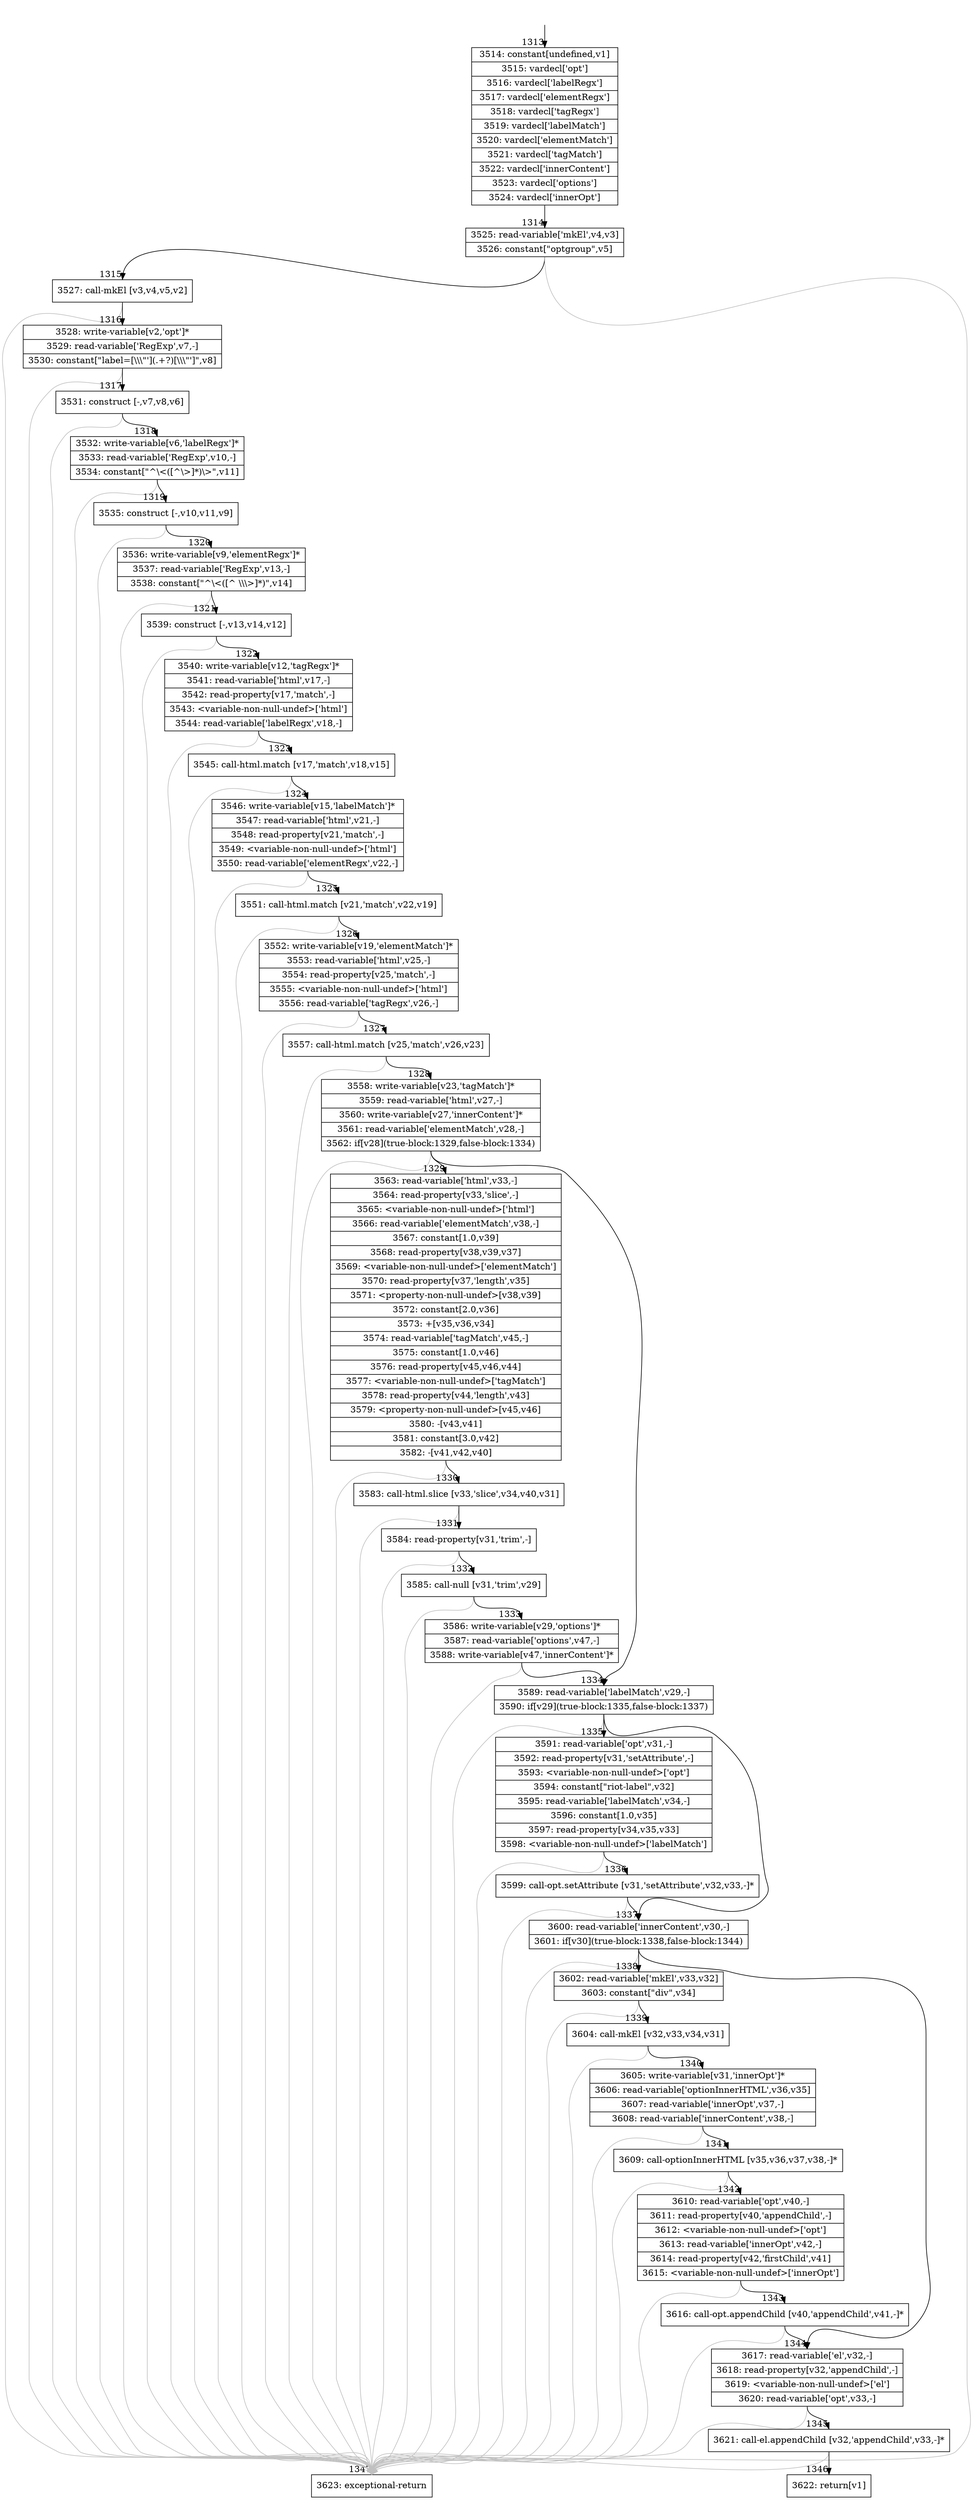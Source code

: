 digraph {
rankdir="TD"
BB_entry98[shape=none,label=""];
BB_entry98 -> BB1313 [tailport=s, headport=n, headlabel="    1313"]
BB1313 [shape=record label="{3514: constant[undefined,v1]|3515: vardecl['opt']|3516: vardecl['labelRegx']|3517: vardecl['elementRegx']|3518: vardecl['tagRegx']|3519: vardecl['labelMatch']|3520: vardecl['elementMatch']|3521: vardecl['tagMatch']|3522: vardecl['innerContent']|3523: vardecl['options']|3524: vardecl['innerOpt']}" ] 
BB1313 -> BB1314 [tailport=s, headport=n, headlabel="      1314"]
BB1314 [shape=record label="{3525: read-variable['mkEl',v4,v3]|3526: constant[\"optgroup\",v5]}" ] 
BB1314 -> BB1315 [tailport=s, headport=n, headlabel="      1315"]
BB1314 -> BB1347 [tailport=s, headport=n, color=gray, headlabel="      1347"]
BB1315 [shape=record label="{3527: call-mkEl [v3,v4,v5,v2]}" ] 
BB1315 -> BB1316 [tailport=s, headport=n, headlabel="      1316"]
BB1315 -> BB1347 [tailport=s, headport=n, color=gray]
BB1316 [shape=record label="{3528: write-variable[v2,'opt']*|3529: read-variable['RegExp',v7,-]|3530: constant[\"label=[\\\\\\\"'](.+?)[\\\\\\\"']\",v8]}" ] 
BB1316 -> BB1317 [tailport=s, headport=n, headlabel="      1317"]
BB1316 -> BB1347 [tailport=s, headport=n, color=gray]
BB1317 [shape=record label="{3531: construct [-,v7,v8,v6]}" ] 
BB1317 -> BB1318 [tailport=s, headport=n, headlabel="      1318"]
BB1317 -> BB1347 [tailport=s, headport=n, color=gray]
BB1318 [shape=record label="{3532: write-variable[v6,'labelRegx']*|3533: read-variable['RegExp',v10,-]|3534: constant[\"^\\\<([^\\\>]*)\\\>\",v11]}" ] 
BB1318 -> BB1319 [tailport=s, headport=n, headlabel="      1319"]
BB1318 -> BB1347 [tailport=s, headport=n, color=gray]
BB1319 [shape=record label="{3535: construct [-,v10,v11,v9]}" ] 
BB1319 -> BB1320 [tailport=s, headport=n, headlabel="      1320"]
BB1319 -> BB1347 [tailport=s, headport=n, color=gray]
BB1320 [shape=record label="{3536: write-variable[v9,'elementRegx']*|3537: read-variable['RegExp',v13,-]|3538: constant[\"^\\\<([^ \\\\\\\>]*)\",v14]}" ] 
BB1320 -> BB1321 [tailport=s, headport=n, headlabel="      1321"]
BB1320 -> BB1347 [tailport=s, headport=n, color=gray]
BB1321 [shape=record label="{3539: construct [-,v13,v14,v12]}" ] 
BB1321 -> BB1322 [tailport=s, headport=n, headlabel="      1322"]
BB1321 -> BB1347 [tailport=s, headport=n, color=gray]
BB1322 [shape=record label="{3540: write-variable[v12,'tagRegx']*|3541: read-variable['html',v17,-]|3542: read-property[v17,'match',-]|3543: \<variable-non-null-undef\>['html']|3544: read-variable['labelRegx',v18,-]}" ] 
BB1322 -> BB1323 [tailport=s, headport=n, headlabel="      1323"]
BB1322 -> BB1347 [tailport=s, headport=n, color=gray]
BB1323 [shape=record label="{3545: call-html.match [v17,'match',v18,v15]}" ] 
BB1323 -> BB1324 [tailport=s, headport=n, headlabel="      1324"]
BB1323 -> BB1347 [tailport=s, headport=n, color=gray]
BB1324 [shape=record label="{3546: write-variable[v15,'labelMatch']*|3547: read-variable['html',v21,-]|3548: read-property[v21,'match',-]|3549: \<variable-non-null-undef\>['html']|3550: read-variable['elementRegx',v22,-]}" ] 
BB1324 -> BB1325 [tailport=s, headport=n, headlabel="      1325"]
BB1324 -> BB1347 [tailport=s, headport=n, color=gray]
BB1325 [shape=record label="{3551: call-html.match [v21,'match',v22,v19]}" ] 
BB1325 -> BB1326 [tailport=s, headport=n, headlabel="      1326"]
BB1325 -> BB1347 [tailport=s, headport=n, color=gray]
BB1326 [shape=record label="{3552: write-variable[v19,'elementMatch']*|3553: read-variable['html',v25,-]|3554: read-property[v25,'match',-]|3555: \<variable-non-null-undef\>['html']|3556: read-variable['tagRegx',v26,-]}" ] 
BB1326 -> BB1327 [tailport=s, headport=n, headlabel="      1327"]
BB1326 -> BB1347 [tailport=s, headport=n, color=gray]
BB1327 [shape=record label="{3557: call-html.match [v25,'match',v26,v23]}" ] 
BB1327 -> BB1328 [tailport=s, headport=n, headlabel="      1328"]
BB1327 -> BB1347 [tailport=s, headport=n, color=gray]
BB1328 [shape=record label="{3558: write-variable[v23,'tagMatch']*|3559: read-variable['html',v27,-]|3560: write-variable[v27,'innerContent']*|3561: read-variable['elementMatch',v28,-]|3562: if[v28](true-block:1329,false-block:1334)}" ] 
BB1328 -> BB1329 [tailport=s, headport=n, headlabel="      1329"]
BB1328 -> BB1334 [tailport=s, headport=n, headlabel="      1334"]
BB1328 -> BB1347 [tailport=s, headport=n, color=gray]
BB1329 [shape=record label="{3563: read-variable['html',v33,-]|3564: read-property[v33,'slice',-]|3565: \<variable-non-null-undef\>['html']|3566: read-variable['elementMatch',v38,-]|3567: constant[1.0,v39]|3568: read-property[v38,v39,v37]|3569: \<variable-non-null-undef\>['elementMatch']|3570: read-property[v37,'length',v35]|3571: \<property-non-null-undef\>[v38,v39]|3572: constant[2.0,v36]|3573: +[v35,v36,v34]|3574: read-variable['tagMatch',v45,-]|3575: constant[1.0,v46]|3576: read-property[v45,v46,v44]|3577: \<variable-non-null-undef\>['tagMatch']|3578: read-property[v44,'length',v43]|3579: \<property-non-null-undef\>[v45,v46]|3580: -[v43,v41]|3581: constant[3.0,v42]|3582: -[v41,v42,v40]}" ] 
BB1329 -> BB1330 [tailport=s, headport=n, headlabel="      1330"]
BB1329 -> BB1347 [tailport=s, headport=n, color=gray]
BB1330 [shape=record label="{3583: call-html.slice [v33,'slice',v34,v40,v31]}" ] 
BB1330 -> BB1331 [tailport=s, headport=n, headlabel="      1331"]
BB1330 -> BB1347 [tailport=s, headport=n, color=gray]
BB1331 [shape=record label="{3584: read-property[v31,'trim',-]}" ] 
BB1331 -> BB1332 [tailport=s, headport=n, headlabel="      1332"]
BB1331 -> BB1347 [tailport=s, headport=n, color=gray]
BB1332 [shape=record label="{3585: call-null [v31,'trim',v29]}" ] 
BB1332 -> BB1333 [tailport=s, headport=n, headlabel="      1333"]
BB1332 -> BB1347 [tailport=s, headport=n, color=gray]
BB1333 [shape=record label="{3586: write-variable[v29,'options']*|3587: read-variable['options',v47,-]|3588: write-variable[v47,'innerContent']*}" ] 
BB1333 -> BB1334 [tailport=s, headport=n]
BB1333 -> BB1347 [tailport=s, headport=n, color=gray]
BB1334 [shape=record label="{3589: read-variable['labelMatch',v29,-]|3590: if[v29](true-block:1335,false-block:1337)}" ] 
BB1334 -> BB1335 [tailport=s, headport=n, headlabel="      1335"]
BB1334 -> BB1337 [tailport=s, headport=n, headlabel="      1337"]
BB1334 -> BB1347 [tailport=s, headport=n, color=gray]
BB1335 [shape=record label="{3591: read-variable['opt',v31,-]|3592: read-property[v31,'setAttribute',-]|3593: \<variable-non-null-undef\>['opt']|3594: constant[\"riot-label\",v32]|3595: read-variable['labelMatch',v34,-]|3596: constant[1.0,v35]|3597: read-property[v34,v35,v33]|3598: \<variable-non-null-undef\>['labelMatch']}" ] 
BB1335 -> BB1336 [tailport=s, headport=n, headlabel="      1336"]
BB1335 -> BB1347 [tailport=s, headport=n, color=gray]
BB1336 [shape=record label="{3599: call-opt.setAttribute [v31,'setAttribute',v32,v33,-]*}" ] 
BB1336 -> BB1337 [tailport=s, headport=n]
BB1336 -> BB1347 [tailport=s, headport=n, color=gray]
BB1337 [shape=record label="{3600: read-variable['innerContent',v30,-]|3601: if[v30](true-block:1338,false-block:1344)}" ] 
BB1337 -> BB1338 [tailport=s, headport=n, headlabel="      1338"]
BB1337 -> BB1344 [tailport=s, headport=n, headlabel="      1344"]
BB1337 -> BB1347 [tailport=s, headport=n, color=gray]
BB1338 [shape=record label="{3602: read-variable['mkEl',v33,v32]|3603: constant[\"div\",v34]}" ] 
BB1338 -> BB1339 [tailport=s, headport=n, headlabel="      1339"]
BB1338 -> BB1347 [tailport=s, headport=n, color=gray]
BB1339 [shape=record label="{3604: call-mkEl [v32,v33,v34,v31]}" ] 
BB1339 -> BB1340 [tailport=s, headport=n, headlabel="      1340"]
BB1339 -> BB1347 [tailport=s, headport=n, color=gray]
BB1340 [shape=record label="{3605: write-variable[v31,'innerOpt']*|3606: read-variable['optionInnerHTML',v36,v35]|3607: read-variable['innerOpt',v37,-]|3608: read-variable['innerContent',v38,-]}" ] 
BB1340 -> BB1341 [tailport=s, headport=n, headlabel="      1341"]
BB1340 -> BB1347 [tailport=s, headport=n, color=gray]
BB1341 [shape=record label="{3609: call-optionInnerHTML [v35,v36,v37,v38,-]*}" ] 
BB1341 -> BB1342 [tailport=s, headport=n, headlabel="      1342"]
BB1341 -> BB1347 [tailport=s, headport=n, color=gray]
BB1342 [shape=record label="{3610: read-variable['opt',v40,-]|3611: read-property[v40,'appendChild',-]|3612: \<variable-non-null-undef\>['opt']|3613: read-variable['innerOpt',v42,-]|3614: read-property[v42,'firstChild',v41]|3615: \<variable-non-null-undef\>['innerOpt']}" ] 
BB1342 -> BB1343 [tailport=s, headport=n, headlabel="      1343"]
BB1342 -> BB1347 [tailport=s, headport=n, color=gray]
BB1343 [shape=record label="{3616: call-opt.appendChild [v40,'appendChild',v41,-]*}" ] 
BB1343 -> BB1344 [tailport=s, headport=n]
BB1343 -> BB1347 [tailport=s, headport=n, color=gray]
BB1344 [shape=record label="{3617: read-variable['el',v32,-]|3618: read-property[v32,'appendChild',-]|3619: \<variable-non-null-undef\>['el']|3620: read-variable['opt',v33,-]}" ] 
BB1344 -> BB1345 [tailport=s, headport=n, headlabel="      1345"]
BB1344 -> BB1347 [tailport=s, headport=n, color=gray]
BB1345 [shape=record label="{3621: call-el.appendChild [v32,'appendChild',v33,-]*}" ] 
BB1345 -> BB1346 [tailport=s, headport=n, headlabel="      1346"]
BB1345 -> BB1347 [tailport=s, headport=n, color=gray]
BB1346 [shape=record label="{3622: return[v1]}" ] 
BB1347 [shape=record label="{3623: exceptional-return}" ] 
//#$~ 1141
}
